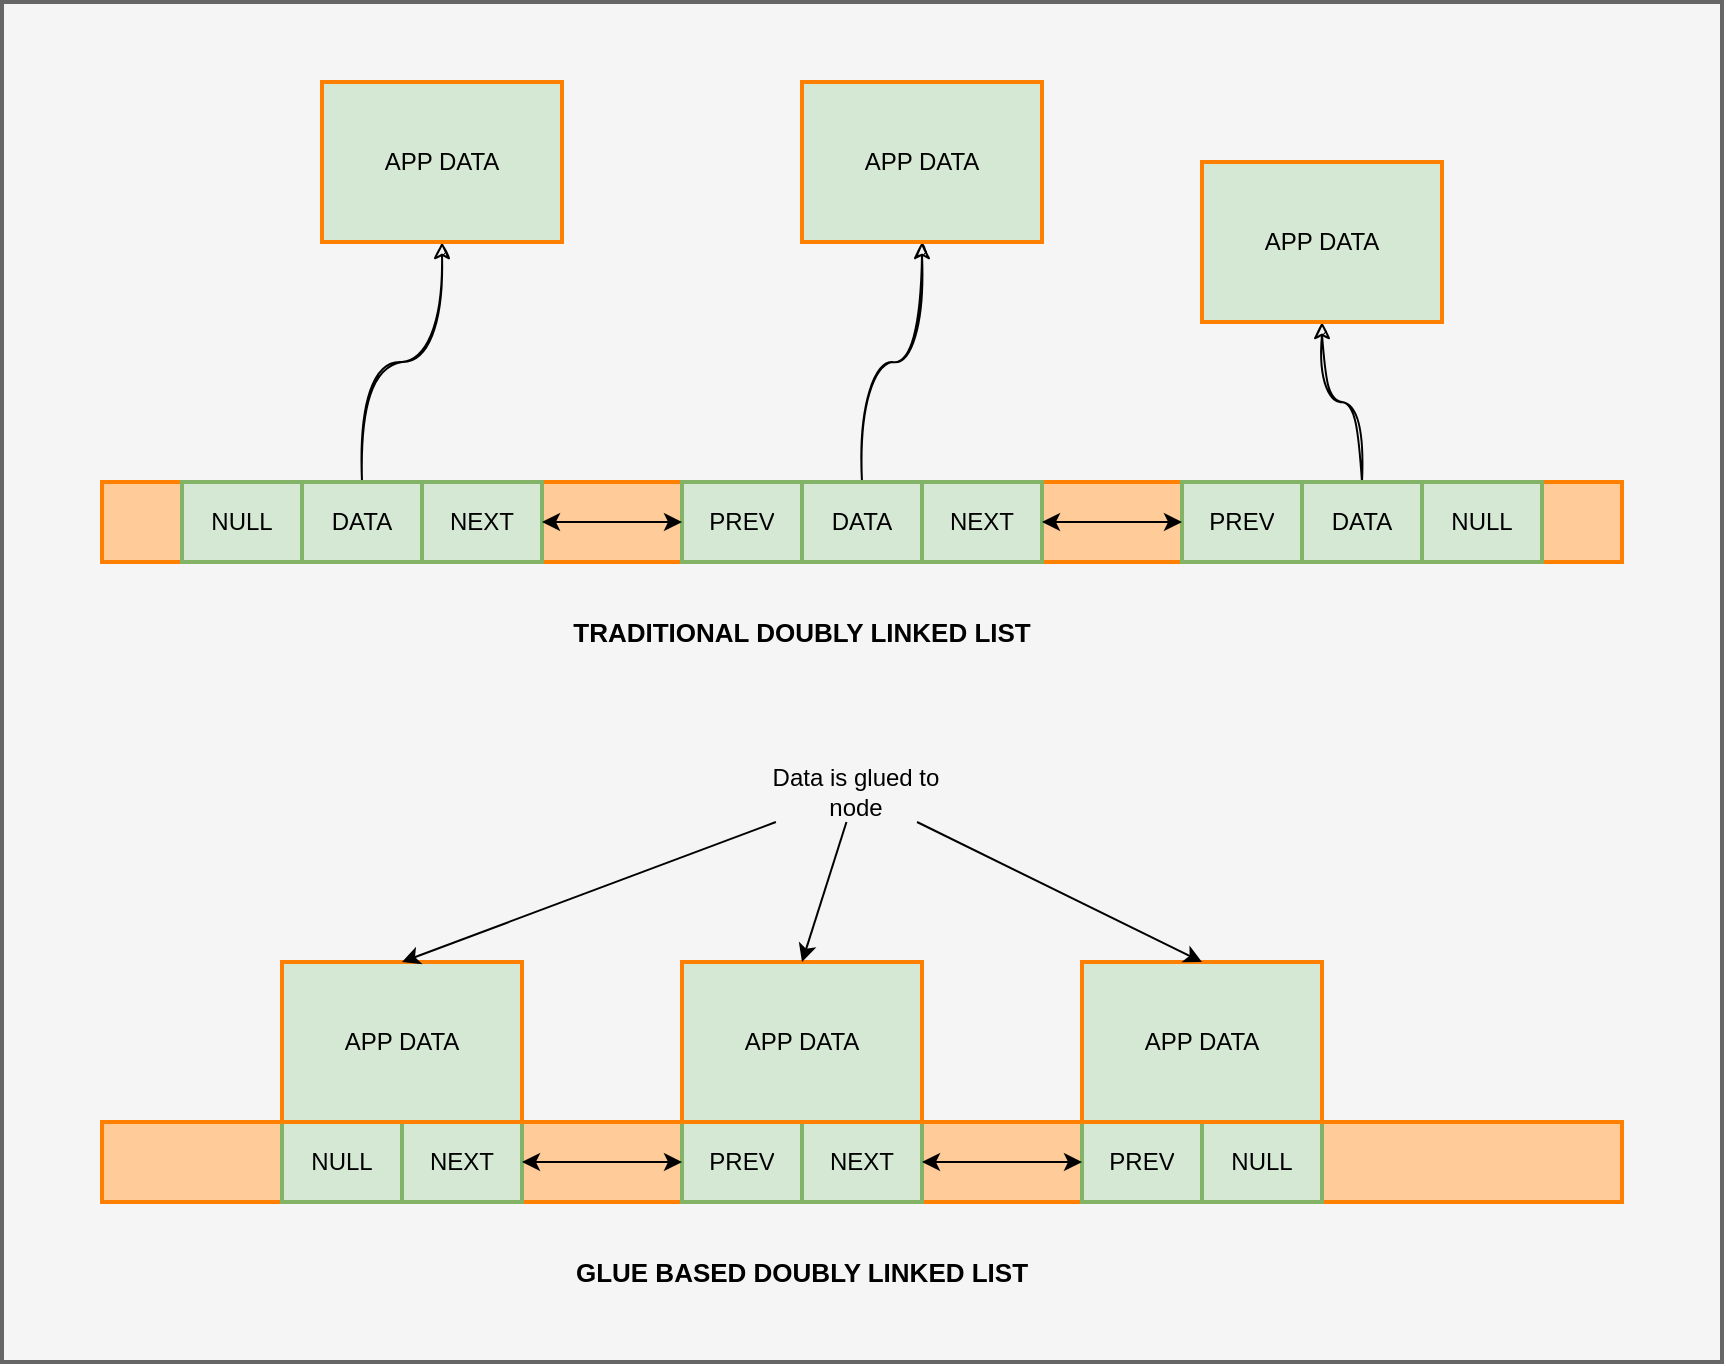 <mxfile>
    <diagram id="7UbSy4A7vIUP0R_AAHPG" name="Page-1">
        <mxGraphModel dx="1819" dy="1529" grid="1" gridSize="10" guides="1" tooltips="1" connect="1" arrows="1" fold="1" page="1" pageScale="1" pageWidth="827" pageHeight="1169" math="0" shadow="0">
            <root>
                <mxCell id="0"/>
                <mxCell id="1" parent="0"/>
                <mxCell id="25" value="" style="rounded=0;whiteSpace=wrap;html=1;sketch=0;fontColor=#333333;strokeColor=#666666;strokeWidth=2;fillColor=#f5f5f5;" vertex="1" parent="1">
                    <mxGeometry y="-360" width="860" height="680" as="geometry"/>
                </mxCell>
                <mxCell id="2" value="" style="rounded=0;whiteSpace=wrap;html=1;fillColor=#FFCC99;strokeColor=#FF8000;strokeWidth=2;" vertex="1" parent="1">
                    <mxGeometry x="50" y="200" width="760" height="40" as="geometry"/>
                </mxCell>
                <mxCell id="4" value="" style="shape=table;startSize=0;container=1;collapsible=0;childLayout=tableLayout;strokeColor=#82b366;strokeWidth=2;sketch=0;fillColor=#d5e8d4;" vertex="1" parent="1">
                    <mxGeometry x="140" y="200" width="120" height="40" as="geometry"/>
                </mxCell>
                <mxCell id="5" value="" style="shape=partialRectangle;collapsible=0;dropTarget=0;pointerEvents=0;fillColor=none;top=0;left=0;bottom=0;right=0;points=[[0,0.5],[1,0.5]];portConstraint=eastwest;" vertex="1" parent="4">
                    <mxGeometry width="120" height="40" as="geometry"/>
                </mxCell>
                <mxCell id="6" value="&lt;font color=&quot;#000000&quot;&gt;NULL&lt;/font&gt;" style="shape=partialRectangle;html=1;whiteSpace=wrap;connectable=0;overflow=hidden;fillColor=none;top=0;left=0;bottom=0;right=0;pointerEvents=1;" vertex="1" parent="5">
                    <mxGeometry width="60" height="40" as="geometry">
                        <mxRectangle width="60" height="40" as="alternateBounds"/>
                    </mxGeometry>
                </mxCell>
                <mxCell id="7" value="&lt;font color=&quot;#000000&quot;&gt;NEXT&lt;/font&gt;" style="shape=partialRectangle;html=1;whiteSpace=wrap;connectable=0;overflow=hidden;fillColor=none;top=0;left=0;bottom=0;right=0;pointerEvents=1;" vertex="1" parent="5">
                    <mxGeometry x="60" width="60" height="40" as="geometry">
                        <mxRectangle width="60" height="40" as="alternateBounds"/>
                    </mxGeometry>
                </mxCell>
                <mxCell id="8" value="" style="shape=table;startSize=0;container=1;collapsible=0;childLayout=tableLayout;strokeColor=#82b366;strokeWidth=2;sketch=0;fillColor=#d5e8d4;" vertex="1" parent="1">
                    <mxGeometry x="340" y="200" width="120" height="40" as="geometry"/>
                </mxCell>
                <mxCell id="9" value="" style="shape=partialRectangle;collapsible=0;dropTarget=0;pointerEvents=0;fillColor=none;top=0;left=0;bottom=0;right=0;points=[[0,0.5],[1,0.5]];portConstraint=eastwest;" vertex="1" parent="8">
                    <mxGeometry width="120" height="40" as="geometry"/>
                </mxCell>
                <mxCell id="10" value="&lt;font color=&quot;#000000&quot;&gt;PREV&lt;/font&gt;" style="shape=partialRectangle;html=1;whiteSpace=wrap;connectable=0;overflow=hidden;fillColor=none;top=0;left=0;bottom=0;right=0;pointerEvents=1;" vertex="1" parent="9">
                    <mxGeometry width="60" height="40" as="geometry">
                        <mxRectangle width="60" height="40" as="alternateBounds"/>
                    </mxGeometry>
                </mxCell>
                <mxCell id="11" value="&lt;font color=&quot;#000000&quot;&gt;NEXT&lt;/font&gt;" style="shape=partialRectangle;html=1;whiteSpace=wrap;connectable=0;overflow=hidden;fillColor=none;top=0;left=0;bottom=0;right=0;pointerEvents=1;" vertex="1" parent="9">
                    <mxGeometry x="60" width="60" height="40" as="geometry">
                        <mxRectangle width="60" height="40" as="alternateBounds"/>
                    </mxGeometry>
                </mxCell>
                <mxCell id="12" value="" style="shape=table;startSize=0;container=1;collapsible=0;childLayout=tableLayout;strokeColor=#82b366;strokeWidth=2;sketch=0;fillColor=#d5e8d4;" vertex="1" parent="1">
                    <mxGeometry x="540" y="200" width="120" height="40" as="geometry"/>
                </mxCell>
                <mxCell id="13" value="" style="shape=partialRectangle;collapsible=0;dropTarget=0;pointerEvents=0;fillColor=none;top=0;left=0;bottom=0;right=0;points=[[0,0.5],[1,0.5]];portConstraint=eastwest;" vertex="1" parent="12">
                    <mxGeometry width="120" height="40" as="geometry"/>
                </mxCell>
                <mxCell id="14" value="&lt;font color=&quot;#000000&quot;&gt;PREV&lt;/font&gt;" style="shape=partialRectangle;html=1;whiteSpace=wrap;connectable=0;overflow=hidden;fillColor=none;top=0;left=0;bottom=0;right=0;pointerEvents=1;" vertex="1" parent="13">
                    <mxGeometry width="60" height="40" as="geometry">
                        <mxRectangle width="60" height="40" as="alternateBounds"/>
                    </mxGeometry>
                </mxCell>
                <mxCell id="15" value="&lt;font color=&quot;#000000&quot;&gt;NULL&lt;/font&gt;" style="shape=partialRectangle;html=1;whiteSpace=wrap;connectable=0;overflow=hidden;fillColor=none;top=0;left=0;bottom=0;right=0;pointerEvents=1;" vertex="1" parent="13">
                    <mxGeometry x="60" width="60" height="40" as="geometry">
                        <mxRectangle width="60" height="40" as="alternateBounds"/>
                    </mxGeometry>
                </mxCell>
                <mxCell id="16" value="&lt;font color=&quot;#000000&quot;&gt;APP DATA&lt;/font&gt;" style="rounded=0;whiteSpace=wrap;html=1;fillColor=#d5e8d4;strokeColor=#FF8000;strokeWidth=2;sketch=0;" vertex="1" parent="1">
                    <mxGeometry x="140" y="120" width="120" height="80" as="geometry"/>
                </mxCell>
                <mxCell id="17" value="&lt;font color=&quot;#000000&quot;&gt;APP DATA&lt;/font&gt;" style="rounded=0;whiteSpace=wrap;html=1;fillColor=#d5e8d4;strokeColor=#FF8000;strokeWidth=2;sketch=0;" vertex="1" parent="1">
                    <mxGeometry x="340" y="120" width="120" height="80" as="geometry"/>
                </mxCell>
                <mxCell id="18" value="&lt;font color=&quot;#000000&quot;&gt;APP DATA&lt;/font&gt;" style="rounded=0;whiteSpace=wrap;html=1;fillColor=#d5e8d4;strokeColor=#FF8000;strokeWidth=2;sketch=0;" vertex="1" parent="1">
                    <mxGeometry x="540" y="120" width="120" height="80" as="geometry"/>
                </mxCell>
                <mxCell id="19" style="edgeStyle=none;html=1;entryX=0;entryY=0.5;entryDx=0;entryDy=0;fontColor=#000000;strokeColor=#000000;startArrow=classic;startFill=1;" edge="1" parent="1" source="5" target="9">
                    <mxGeometry relative="1" as="geometry"/>
                </mxCell>
                <mxCell id="20" style="edgeStyle=none;html=1;entryX=0;entryY=0.5;entryDx=0;entryDy=0;fontColor=#000000;startArrow=classic;startFill=1;strokeColor=#000000;" edge="1" parent="1" source="9" target="13">
                    <mxGeometry relative="1" as="geometry"/>
                </mxCell>
                <mxCell id="22" style="edgeStyle=none;html=1;entryX=0.5;entryY=0;entryDx=0;entryDy=0;fontColor=#000000;startArrow=none;startFill=0;strokeColor=#000000;" edge="1" parent="1" source="21" target="16">
                    <mxGeometry relative="1" as="geometry"/>
                </mxCell>
                <mxCell id="23" style="edgeStyle=none;html=1;entryX=0.5;entryY=0;entryDx=0;entryDy=0;fontColor=#000000;startArrow=none;startFill=0;strokeColor=#000000;" edge="1" parent="1" source="21" target="17">
                    <mxGeometry relative="1" as="geometry"/>
                </mxCell>
                <mxCell id="24" style="edgeStyle=none;html=1;entryX=0.5;entryY=0;entryDx=0;entryDy=0;fontColor=#000000;startArrow=none;startFill=0;strokeColor=#000000;" edge="1" parent="1" source="21" target="18">
                    <mxGeometry relative="1" as="geometry"/>
                </mxCell>
                <mxCell id="21" value="Data is glued to node" style="text;html=1;strokeColor=none;fillColor=none;align=center;verticalAlign=middle;whiteSpace=wrap;rounded=0;sketch=0;fontColor=#000000;" vertex="1" parent="1">
                    <mxGeometry x="384" y="20" width="86" height="30" as="geometry"/>
                </mxCell>
                <mxCell id="26" value="" style="rounded=0;whiteSpace=wrap;html=1;fillColor=#FFCC99;strokeColor=#FF8000;strokeWidth=2;" vertex="1" parent="1">
                    <mxGeometry x="50" y="-120" width="760" height="40" as="geometry"/>
                </mxCell>
                <mxCell id="47" style="edgeStyle=orthogonalEdgeStyle;html=1;entryX=0.5;entryY=1;entryDx=0;entryDy=0;fontColor=#000000;startArrow=none;startFill=0;strokeColor=#000000;curved=1;sketch=1;" edge="1" parent="1" source="27" target="39">
                    <mxGeometry relative="1" as="geometry"/>
                </mxCell>
                <mxCell id="27" value="" style="shape=table;startSize=0;container=1;collapsible=0;childLayout=tableLayout;strokeColor=#82b366;strokeWidth=2;sketch=0;fillColor=#d5e8d4;" vertex="1" parent="1">
                    <mxGeometry x="90" y="-120" width="180" height="40" as="geometry"/>
                </mxCell>
                <mxCell id="28" value="" style="shape=partialRectangle;collapsible=0;dropTarget=0;pointerEvents=0;fillColor=none;top=0;left=0;bottom=0;right=0;points=[[0,0.5],[1,0.5]];portConstraint=eastwest;" vertex="1" parent="27">
                    <mxGeometry width="180" height="40" as="geometry"/>
                </mxCell>
                <mxCell id="29" value="&lt;font color=&quot;#000000&quot;&gt;NULL&lt;/font&gt;" style="shape=partialRectangle;html=1;whiteSpace=wrap;connectable=0;overflow=hidden;fillColor=none;top=0;left=0;bottom=0;right=0;pointerEvents=1;" vertex="1" parent="28">
                    <mxGeometry width="60" height="40" as="geometry">
                        <mxRectangle width="60" height="40" as="alternateBounds"/>
                    </mxGeometry>
                </mxCell>
                <mxCell id="44" value="&lt;font color=&quot;#000000&quot;&gt;DATA&lt;/font&gt;" style="shape=partialRectangle;html=1;whiteSpace=wrap;connectable=0;overflow=hidden;fillColor=none;top=0;left=0;bottom=0;right=0;pointerEvents=1;" vertex="1" parent="28">
                    <mxGeometry x="60" width="60" height="40" as="geometry">
                        <mxRectangle width="60" height="40" as="alternateBounds"/>
                    </mxGeometry>
                </mxCell>
                <mxCell id="30" value="&lt;font color=&quot;#000000&quot;&gt;NEXT&lt;/font&gt;" style="shape=partialRectangle;html=1;whiteSpace=wrap;connectable=0;overflow=hidden;fillColor=none;top=0;left=0;bottom=0;right=0;pointerEvents=1;" vertex="1" parent="28">
                    <mxGeometry x="120" width="60" height="40" as="geometry">
                        <mxRectangle width="60" height="40" as="alternateBounds"/>
                    </mxGeometry>
                </mxCell>
                <mxCell id="48" style="edgeStyle=orthogonalEdgeStyle;curved=1;sketch=1;html=1;entryX=0.5;entryY=1;entryDx=0;entryDy=0;fontColor=#000000;startArrow=none;startFill=0;strokeColor=#000000;" edge="1" parent="1" source="31" target="40">
                    <mxGeometry relative="1" as="geometry"/>
                </mxCell>
                <mxCell id="31" value="" style="shape=table;startSize=0;container=1;collapsible=0;childLayout=tableLayout;strokeColor=#82b366;strokeWidth=2;sketch=0;fillColor=#d5e8d4;" vertex="1" parent="1">
                    <mxGeometry x="340" y="-120" width="180" height="40" as="geometry"/>
                </mxCell>
                <mxCell id="32" value="" style="shape=partialRectangle;collapsible=0;dropTarget=0;pointerEvents=0;fillColor=none;top=0;left=0;bottom=0;right=0;points=[[0,0.5],[1,0.5]];portConstraint=eastwest;" vertex="1" parent="31">
                    <mxGeometry width="180" height="40" as="geometry"/>
                </mxCell>
                <mxCell id="33" value="&lt;font color=&quot;#000000&quot;&gt;PREV&lt;/font&gt;" style="shape=partialRectangle;html=1;whiteSpace=wrap;connectable=0;overflow=hidden;fillColor=none;top=0;left=0;bottom=0;right=0;pointerEvents=1;" vertex="1" parent="32">
                    <mxGeometry width="60" height="40" as="geometry">
                        <mxRectangle width="60" height="40" as="alternateBounds"/>
                    </mxGeometry>
                </mxCell>
                <mxCell id="45" value="&lt;font color=&quot;#000000&quot;&gt;DATA&lt;/font&gt;" style="shape=partialRectangle;html=1;whiteSpace=wrap;connectable=0;overflow=hidden;fillColor=none;top=0;left=0;bottom=0;right=0;pointerEvents=1;" vertex="1" parent="32">
                    <mxGeometry x="60" width="60" height="40" as="geometry">
                        <mxRectangle width="60" height="40" as="alternateBounds"/>
                    </mxGeometry>
                </mxCell>
                <mxCell id="34" value="&lt;font color=&quot;#000000&quot;&gt;NEXT&lt;/font&gt;" style="shape=partialRectangle;html=1;whiteSpace=wrap;connectable=0;overflow=hidden;fillColor=none;top=0;left=0;bottom=0;right=0;pointerEvents=1;" vertex="1" parent="32">
                    <mxGeometry x="120" width="60" height="40" as="geometry">
                        <mxRectangle width="60" height="40" as="alternateBounds"/>
                    </mxGeometry>
                </mxCell>
                <mxCell id="49" style="edgeStyle=orthogonalEdgeStyle;curved=1;sketch=1;html=1;entryX=0.5;entryY=1;entryDx=0;entryDy=0;fontColor=#000000;startArrow=none;startFill=0;strokeColor=#000000;" edge="1" parent="1" source="35" target="41">
                    <mxGeometry relative="1" as="geometry"/>
                </mxCell>
                <mxCell id="35" value="" style="shape=table;startSize=0;container=1;collapsible=0;childLayout=tableLayout;strokeColor=#82b366;strokeWidth=2;sketch=0;fillColor=#d5e8d4;" vertex="1" parent="1">
                    <mxGeometry x="590" y="-120" width="180" height="40" as="geometry"/>
                </mxCell>
                <mxCell id="36" value="" style="shape=partialRectangle;collapsible=0;dropTarget=0;pointerEvents=0;fillColor=none;top=0;left=0;bottom=0;right=0;points=[[0,0.5],[1,0.5]];portConstraint=eastwest;" vertex="1" parent="35">
                    <mxGeometry width="180" height="40" as="geometry"/>
                </mxCell>
                <mxCell id="37" value="&lt;font color=&quot;#000000&quot;&gt;PREV&lt;/font&gt;" style="shape=partialRectangle;html=1;whiteSpace=wrap;connectable=0;overflow=hidden;fillColor=none;top=0;left=0;bottom=0;right=0;pointerEvents=1;" vertex="1" parent="36">
                    <mxGeometry width="60" height="40" as="geometry">
                        <mxRectangle width="60" height="40" as="alternateBounds"/>
                    </mxGeometry>
                </mxCell>
                <mxCell id="46" value="&lt;font color=&quot;#000000&quot;&gt;DATA&lt;/font&gt;" style="shape=partialRectangle;html=1;whiteSpace=wrap;connectable=0;overflow=hidden;fillColor=none;top=0;left=0;bottom=0;right=0;pointerEvents=1;" vertex="1" parent="36">
                    <mxGeometry x="60" width="60" height="40" as="geometry">
                        <mxRectangle width="60" height="40" as="alternateBounds"/>
                    </mxGeometry>
                </mxCell>
                <mxCell id="38" value="&lt;font color=&quot;#000000&quot;&gt;NULL&lt;/font&gt;" style="shape=partialRectangle;html=1;whiteSpace=wrap;connectable=0;overflow=hidden;fillColor=none;top=0;left=0;bottom=0;right=0;pointerEvents=1;" vertex="1" parent="36">
                    <mxGeometry x="120" width="60" height="40" as="geometry">
                        <mxRectangle width="60" height="40" as="alternateBounds"/>
                    </mxGeometry>
                </mxCell>
                <mxCell id="39" value="&lt;font color=&quot;#000000&quot;&gt;APP DATA&lt;/font&gt;" style="rounded=0;whiteSpace=wrap;html=1;fillColor=#d5e8d4;strokeColor=#FF8000;strokeWidth=2;sketch=0;" vertex="1" parent="1">
                    <mxGeometry x="160" y="-320" width="120" height="80" as="geometry"/>
                </mxCell>
                <mxCell id="40" value="&lt;font color=&quot;#000000&quot;&gt;APP DATA&lt;/font&gt;" style="rounded=0;whiteSpace=wrap;html=1;fillColor=#d5e8d4;strokeColor=#FF8000;strokeWidth=2;sketch=0;" vertex="1" parent="1">
                    <mxGeometry x="400" y="-320" width="120" height="80" as="geometry"/>
                </mxCell>
                <mxCell id="41" value="&lt;font color=&quot;#000000&quot;&gt;APP DATA&lt;/font&gt;" style="rounded=0;whiteSpace=wrap;html=1;fillColor=#d5e8d4;strokeColor=#FF8000;strokeWidth=2;sketch=0;" vertex="1" parent="1">
                    <mxGeometry x="600" y="-280" width="120" height="80" as="geometry"/>
                </mxCell>
                <mxCell id="42" style="edgeStyle=none;html=1;entryX=0;entryY=0.5;entryDx=0;entryDy=0;fontColor=#000000;strokeColor=#000000;startArrow=classic;startFill=1;" edge="1" parent="1" source="28" target="32">
                    <mxGeometry relative="1" as="geometry"/>
                </mxCell>
                <mxCell id="43" style="edgeStyle=none;html=1;entryX=0;entryY=0.5;entryDx=0;entryDy=0;fontColor=#000000;startArrow=classic;startFill=1;strokeColor=#000000;" edge="1" parent="1" source="32" target="36">
                    <mxGeometry relative="1" as="geometry"/>
                </mxCell>
                <mxCell id="50" value="TRADITIONAL DOUBLY LINKED LIST" style="text;html=1;strokeColor=none;fillColor=none;align=center;verticalAlign=middle;whiteSpace=wrap;rounded=0;sketch=0;fontColor=#000000;fontSize=13;fontStyle=1" vertex="1" parent="1">
                    <mxGeometry x="275" y="-60" width="250" height="30" as="geometry"/>
                </mxCell>
                <mxCell id="51" value="GLUE BASED DOUBLY LINKED LIST" style="text;html=1;strokeColor=none;fillColor=none;align=center;verticalAlign=middle;whiteSpace=wrap;rounded=0;sketch=0;fontColor=#000000;fontSize=13;fontStyle=1" vertex="1" parent="1">
                    <mxGeometry x="275" y="260" width="250" height="30" as="geometry"/>
                </mxCell>
            </root>
        </mxGraphModel>
    </diagram>
</mxfile>